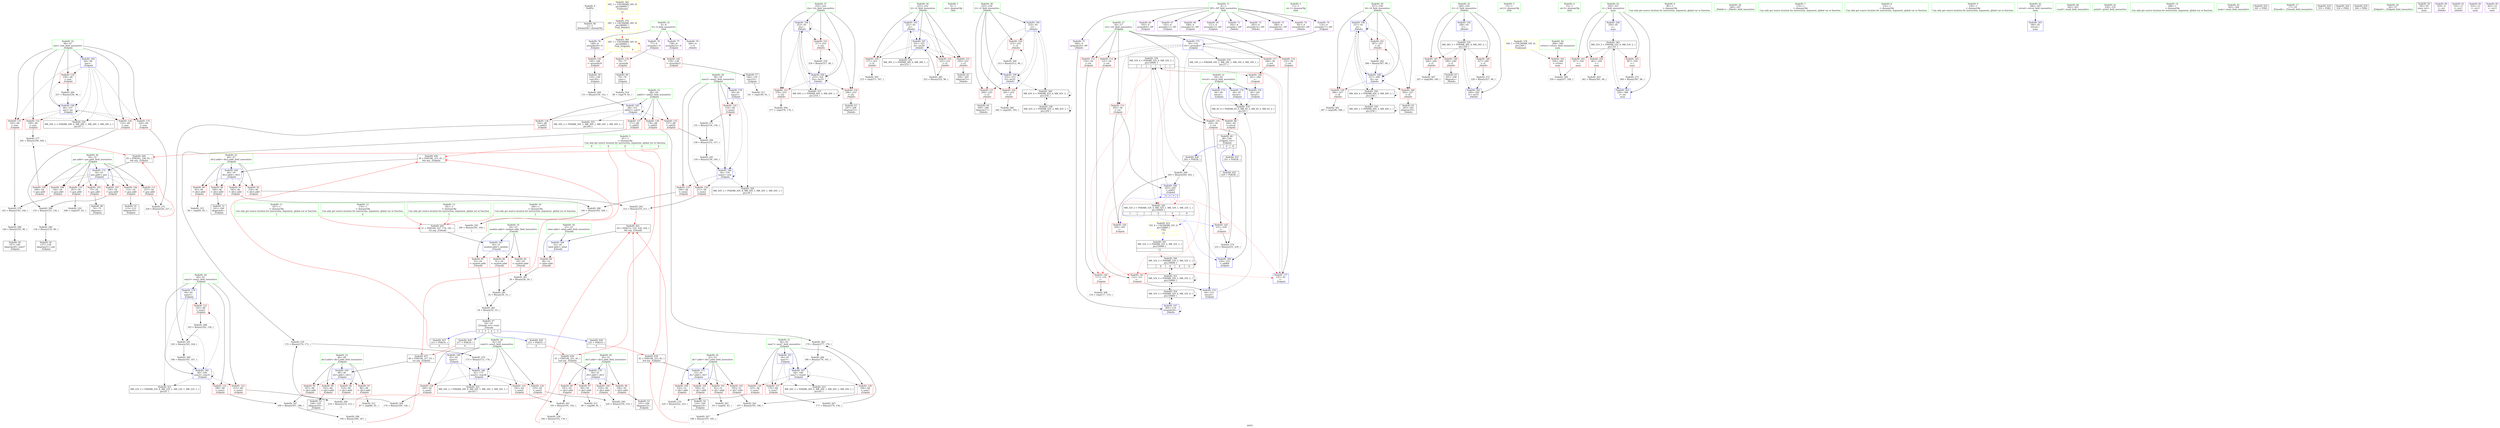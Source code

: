 digraph "SVFG" {
	label="SVFG";

	Node0x564e3e33be60 [shape=record,color=grey,label="{NodeID: 0\nNullPtr}"];
	Node0x564e3e33be60 -> Node0x564e3e3516a0[style=solid];
	Node0x564e3e362600 [shape=record,color=grey,label="{NodeID: 277\n201 = Binary(199, 200, )\n|{<s0>1}}"];
	Node0x564e3e362600:s0 -> Node0x564e3e399b90[style=solid,color=red];
	Node0x564e3e355130 [shape=record,color=blue,label="{NodeID: 194\n253\<--81\ni2a\<--\n_Z4doItv\n}"];
	Node0x564e3e355130 -> Node0x564e3e358e00[style=dashed];
	Node0x564e3e355130 -> Node0x564e3e358ed0[style=dashed];
	Node0x564e3e355130 -> Node0x564e3e358fa0[style=dashed];
	Node0x564e3e355130 -> Node0x564e3e355130[style=dashed];
	Node0x564e3e355130 -> Node0x564e3e355610[style=dashed];
	Node0x564e3e355130 -> Node0x564e3e378460[style=dashed];
	Node0x564e3e3524a0 [shape=record,color=red,label="{NodeID: 111\n227\<--54\n\<--pos.addr\n_Z2dpiiiii\n}"];
	Node0x564e3e3524a0 -> Node0x564e3e3568e0[style=solid];
	Node0x564e3e350740 [shape=record,color=green,label="{NodeID: 28\n58\<--59\nnum2\<--num2_field_insensitive\n_Z2dpiiiii\n}"];
	Node0x564e3e350740 -> Node0x564e3e357190[style=solid];
	Node0x564e3e350740 -> Node0x564e3e357260[style=solid];
	Node0x564e3e350740 -> Node0x564e3e357330[style=solid];
	Node0x564e3e350740 -> Node0x564e3e35a250[style=solid];
	Node0x564e3e350740 -> Node0x564e3e35a730[style=solid];
	Node0x564e3e365000 [shape=record,color=grey,label="{NodeID: 305\n272 = cmp(271, 167, )\n}"];
	Node0x564e3e3582a0 [shape=record,color=red,label="{NodeID: 139\n78\<--77\n\<--arrayidx\n_Z2dpiiiii\n}"];
	Node0x564e3e3582a0 -> Node0x564e3e352960[style=solid];
	Node0x564e3e352f10 [shape=record,color=black,label="{NodeID: 56\n137\<--136\nidxprom21\<--sub\n_Z2dpiiiii\n}"];
	Node0x564e3e359960 [shape=record,color=blue,label="{NodeID: 167\n24\<--21\nmodulo.addr\<--modulo\n_Z3modii\n}"];
	Node0x564e3e359960 -> Node0x564e3e3546a0[style=dashed];
	Node0x564e3e359960 -> Node0x564e3e354770[style=dashed];
	Node0x564e3e359960 -> Node0x564e3e354840[style=dashed];
	Node0x564e3e3545d0 [shape=record,color=red,label="{NodeID: 84\n28\<--22\n\<--what.addr\n_Z3modii\n}"];
	Node0x564e3e3545d0 -> Node0x564e3e364a00[style=solid];
	Node0x564e3e33a860 [shape=record,color=green,label="{NodeID: 1\n9\<--1\n.str\<--dummyObj\nGlob }"];
	Node0x564e3e362780 [shape=record,color=grey,label="{NodeID: 278\n145 = Binary(143, 144, )\n}"];
	Node0x564e3e362780 -> Node0x564e3e362a80[style=solid];
	Node0x564e3e355200 [shape=record,color=blue,label="{NodeID: 195\n255\<--81\ni3\<--\n_Z4doItv\n}"];
	Node0x564e3e355200 -> Node0x564e3e359070[style=dashed];
	Node0x564e3e355200 -> Node0x564e3e359140[style=dashed];
	Node0x564e3e355200 -> Node0x564e3e359210[style=dashed];
	Node0x564e3e355200 -> Node0x564e3e355540[style=dashed];
	Node0x564e3e355200 -> Node0x564e3e37c060[style=dashed];
	Node0x564e3e352570 [shape=record,color=red,label="{NodeID: 112\n116\<--56\n\<--ret\n_Z2dpiiiii\n}"];
	Node0x564e3e352570 -> Node0x564e3e358370[style=solid];
	Node0x564e3e350810 [shape=record,color=green,label="{NodeID: 29\n60\<--61\nnum3\<--num3_field_insensitive\n_Z2dpiiiii\n}"];
	Node0x564e3e350810 -> Node0x564e3e357400[style=solid];
	Node0x564e3e350810 -> Node0x564e3e3574d0[style=solid];
	Node0x564e3e350810 -> Node0x564e3e3575a0[style=solid];
	Node0x564e3e350810 -> Node0x564e3e35a320[style=solid];
	Node0x564e3e350810 -> Node0x564e3e35a800[style=solid];
	Node0x564e3e365180 [shape=record,color=grey,label="{NodeID: 306\n282 = cmp(281, 181, )\n}"];
	Node0x564e3e358370 [shape=record,color=red,label="{NodeID: 140\n117\<--116\n\<--\n_Z2dpiiiii\n}"];
	Node0x564e3e358370 -> Node0x564e3e365480[style=solid];
	Node0x564e3e352fe0 [shape=record,color=black,label="{NodeID: 57\n140\<--139\nconv23\<--\n_Z2dpiiiii\n}"];
	Node0x564e3e352fe0 -> Node0x564e3e365900[style=solid];
	Node0x564e3e377560 [shape=record,color=black,label="{NodeID: 334\nMR_32V_4 = PHI(MR_32V_9, MR_32V_3, )\npts\{50000 \}\n|{|<s2>1|<s3>1|<s4>1|<s5>1}}"];
	Node0x564e3e377560 -> Node0x564e3e358850[style=dashed];
	Node0x564e3e377560 -> Node0x564e3e374d60[style=dashed];
	Node0x564e3e377560:s2 -> Node0x564e3e358370[style=dashed,color=red];
	Node0x564e3e377560:s3 -> Node0x564e3e358440[style=dashed,color=red];
	Node0x564e3e377560:s4 -> Node0x564e3e35a180[style=dashed,color=red];
	Node0x564e3e377560:s5 -> Node0x564e3e374d60[style=dashed,color=red];
	Node0x564e3e359a30 [shape=record,color=blue,label="{NodeID: 168\n46\<--39\ndiv2.addr\<--div2\n_Z2dpiiiii\n}"];
	Node0x564e3e359a30 -> Node0x564e3e3549e0[style=dashed];
	Node0x564e3e359a30 -> Node0x564e3e354ab0[style=dashed];
	Node0x564e3e359a30 -> Node0x564e3e354b80[style=dashed];
	Node0x564e3e359a30 -> Node0x564e3e354c50[style=dashed];
	Node0x564e3e3546a0 [shape=record,color=red,label="{NodeID: 85\n29\<--24\n\<--modulo.addr\n_Z3modii\n}"];
	Node0x564e3e3546a0 -> Node0x564e3e364a00[style=solid];
	Node0x564e3e34ed20 [shape=record,color=green,label="{NodeID: 2\n11\<--1\n.str.1\<--dummyObj\nGlob }"];
	Node0x564e3e362900 [shape=record,color=grey,label="{NodeID: 279\n173 = Binary(172, 174, )\n}"];
	Node0x564e3e362900 -> Node0x564e3e35a8d0[style=solid];
	Node0x564e3e3552d0 [shape=record,color=blue,label="{NodeID: 196\n257\<--81\ni4\<--\n_Z4doItv\n}"];
	Node0x564e3e3552d0 -> Node0x564e3e3592e0[style=dashed];
	Node0x564e3e3552d0 -> Node0x564e3e3593b0[style=dashed];
	Node0x564e3e3552d0 -> Node0x564e3e359480[style=dashed];
	Node0x564e3e3552d0 -> Node0x564e3e3552d0[style=dashed];
	Node0x564e3e3552d0 -> Node0x564e3e355470[style=dashed];
	Node0x564e3e3552d0 -> Node0x564e3e37c560[style=dashed];
	Node0x564e3e352640 [shape=record,color=red,label="{NodeID: 113\n121\<--56\n\<--ret\n_Z2dpiiiii\n}"];
	Node0x564e3e352640 -> Node0x564e3e358440[style=solid];
	Node0x564e3e3508e0 [shape=record,color=green,label="{NodeID: 30\n62\<--63\nnum5\<--num5_field_insensitive\n_Z2dpiiiii\n}"];
	Node0x564e3e3508e0 -> Node0x564e3e357670[style=solid];
	Node0x564e3e3508e0 -> Node0x564e3e357740[style=solid];
	Node0x564e3e3508e0 -> Node0x564e3e357810[style=solid];
	Node0x564e3e3508e0 -> Node0x564e3e35a3f0[style=solid];
	Node0x564e3e3508e0 -> Node0x564e3e35a8d0[style=solid];
	Node0x564e3e365300 [shape=record,color=grey,label="{NodeID: 307\n267 = cmp(266, 160, )\n}"];
	Node0x564e3e358440 [shape=record,color=red,label="{NodeID: 141\n122\<--121\n\<--\n_Z2dpiiiii\n}"];
	Node0x564e3e358440 -> Node0x564e3e35a0b0[style=solid];
	Node0x564e3e3530b0 [shape=record,color=black,label="{NodeID: 58\n147\<--146\nidxprom28\<--sub27\n_Z2dpiiiii\n}"];
	Node0x564e3e377a60 [shape=record,color=black,label="{NodeID: 335\nMR_36V_3 = PHI(MR_36V_4, MR_36V_2, )\npts\{250 \}\n}"];
	Node0x564e3e377a60 -> Node0x564e3e358920[style=dashed];
	Node0x564e3e377a60 -> Node0x564e3e3589f0[style=dashed];
	Node0x564e3e377a60 -> Node0x564e3e358ac0[style=dashed];
	Node0x564e3e377a60 -> Node0x564e3e3557b0[style=dashed];
	Node0x564e3e359b00 [shape=record,color=blue,label="{NodeID: 169\n48\<--40\ndiv3.addr\<--div3\n_Z2dpiiiii\n}"];
	Node0x564e3e359b00 -> Node0x564e3e354d20[style=dashed];
	Node0x564e3e359b00 -> Node0x564e3e354df0[style=dashed];
	Node0x564e3e359b00 -> Node0x564e3e354ec0[style=dashed];
	Node0x564e3e359b00 -> Node0x564e3e351870[style=dashed];
	Node0x564e3e354770 [shape=record,color=red,label="{NodeID: 86\n31\<--24\n\<--modulo.addr\n_Z3modii\n}"];
	Node0x564e3e354770 -> Node0x564e3e362c00[style=solid];
	Node0x564e3e34edb0 [shape=record,color=green,label="{NodeID: 3\n13\<--1\n.str.2\<--dummyObj\nGlob }"];
	Node0x564e3e362a80 [shape=record,color=grey,label="{NodeID: 280\n146 = Binary(145, 96, )\n}"];
	Node0x564e3e362a80 -> Node0x564e3e3530b0[style=solid];
	Node0x564e3e3553a0 [shape=record,color=blue,label="{NodeID: 197\n304\<--119\narrayidx20\<--\n_Z4doItv\n}"];
	Node0x564e3e3553a0 -> Node0x564e3e3553a0[style=dashed];
	Node0x564e3e3553a0 -> Node0x564e3e37d960[style=dashed];
	Node0x564e3e352710 [shape=record,color=red,label="{NodeID: 114\n125\<--56\n\<--ret\n_Z2dpiiiii\n}"];
	Node0x564e3e352710 -> Node0x564e3e35a180[style=solid];
	Node0x564e3e3509b0 [shape=record,color=green,label="{NodeID: 31\n64\<--65\nnum7\<--num7_field_insensitive\n_Z2dpiiiii\n}"];
	Node0x564e3e3509b0 -> Node0x564e3e3578e0[style=solid];
	Node0x564e3e3509b0 -> Node0x564e3e3579b0[style=solid];
	Node0x564e3e3509b0 -> Node0x564e3e357a80[style=solid];
	Node0x564e3e3509b0 -> Node0x564e3e35a4c0[style=solid];
	Node0x564e3e3509b0 -> Node0x564e3e35a9a0[style=solid];
	Node0x564e3e365480 [shape=record,color=grey,label="{NodeID: 308\n118 = cmp(117, 119, )\n}"];
	Node0x564e3e358510 [shape=record,color=red,label="{NodeID: 142\n139\<--138\n\<--arrayidx22\n_Z2dpiiiii\n}"];
	Node0x564e3e358510 -> Node0x564e3e352fe0[style=solid];
	Node0x564e3e353180 [shape=record,color=black,label="{NodeID: 59\n150\<--149\nconv30\<--\n_Z2dpiiiii\n}"];
	Node0x564e3e353180 -> Node0x564e3e356460[style=solid];
	Node0x564e3e377f60 [shape=record,color=black,label="{NodeID: 336\nMR_38V_2 = PHI(MR_38V_4, MR_38V_1, )\npts\{252 \}\n}"];
	Node0x564e3e377f60 -> Node0x564e3e355060[style=dashed];
	Node0x564e3e359bd0 [shape=record,color=blue,label="{NodeID: 170\n50\<--41\ndiv5.addr\<--div5\n_Z2dpiiiii\n}"];
	Node0x564e3e359bd0 -> Node0x564e3e351940[style=dashed];
	Node0x564e3e359bd0 -> Node0x564e3e351a10[style=dashed];
	Node0x564e3e359bd0 -> Node0x564e3e351ae0[style=dashed];
	Node0x564e3e359bd0 -> Node0x564e3e351bb0[style=dashed];
	Node0x564e3e354840 [shape=record,color=red,label="{NodeID: 87\n33\<--24\n\<--modulo.addr\n_Z3modii\n}"];
	Node0x564e3e354840 -> Node0x564e3e362d80[style=solid];
	Node0x564e3e34ee40 [shape=record,color=green,label="{NodeID: 4\n15\<--1\n.str.3\<--dummyObj\nGlob }"];
	Node0x564e3e362c00 [shape=record,color=grey,label="{NodeID: 281\n32 = Binary(30, 31, )\n}"];
	Node0x564e3e362c00 -> Node0x564e3e362d80[style=solid];
	Node0x564e3e355470 [shape=record,color=blue,label="{NodeID: 198\n257\<--308\ni4\<--inc\n_Z4doItv\n}"];
	Node0x564e3e355470 -> Node0x564e3e3592e0[style=dashed];
	Node0x564e3e355470 -> Node0x564e3e3593b0[style=dashed];
	Node0x564e3e355470 -> Node0x564e3e359480[style=dashed];
	Node0x564e3e355470 -> Node0x564e3e3552d0[style=dashed];
	Node0x564e3e355470 -> Node0x564e3e355470[style=dashed];
	Node0x564e3e355470 -> Node0x564e3e37c560[style=dashed];
	Node0x564e3e3527e0 [shape=record,color=red,label="{NodeID: 115\n203\<--56\n\<--ret\n_Z2dpiiiii\n}"];
	Node0x564e3e3527e0 -> Node0x564e3e3586b0[style=solid];
	Node0x564e3e3527e0 -> Node0x564e3e35aa70[style=solid];
	Node0x564e3e350a80 [shape=record,color=green,label="{NodeID: 32\n66\<--67\nsize\<--size_field_insensitive\n_Z2dpiiiii\n}"];
	Node0x564e3e350a80 -> Node0x564e3e357b50[style=solid];
	Node0x564e3e350a80 -> Node0x564e3e357c20[style=solid];
	Node0x564e3e350a80 -> Node0x564e3e357cf0[style=solid];
	Node0x564e3e350a80 -> Node0x564e3e357dc0[style=solid];
	Node0x564e3e350a80 -> Node0x564e3e357e90[style=solid];
	Node0x564e3e350a80 -> Node0x564e3e35a590[style=solid];
	Node0x564e3e350a80 -> Node0x564e3e35ac10[style=solid];
	Node0x564e3e365600 [shape=record,color=grey,label="{NodeID: 309\n359 = cmp(357, 358, )\n}"];
	Node0x564e3e3585e0 [shape=record,color=red,label="{NodeID: 143\n149\<--148\n\<--arrayidx29\n_Z2dpiiiii\n}"];
	Node0x564e3e3585e0 -> Node0x564e3e353180[style=solid];
	Node0x564e3e353250 [shape=record,color=black,label="{NodeID: 60\n38\<--244\n_Z2dpiiiii_ret\<--\n_Z2dpiiiii\n|{<s0>1|<s1>6|<s2>8}}"];
	Node0x564e3e353250:s0 -> Node0x564e3e398730[style=solid,color=blue];
	Node0x564e3e353250:s1 -> Node0x564e3e398540[style=solid,color=blue];
	Node0x564e3e353250:s2 -> Node0x564e3e398d30[style=solid,color=blue];
	Node0x564e3e378460 [shape=record,color=black,label="{NodeID: 337\nMR_40V_2 = PHI(MR_40V_3, MR_40V_1, )\npts\{254 \}\n}"];
	Node0x564e3e378460 -> Node0x564e3e355130[style=dashed];
	Node0x564e3e378460 -> Node0x564e3e378460[style=dashed];
	Node0x564e3e359ca0 [shape=record,color=blue,label="{NodeID: 171\n52\<--42\ndiv7.addr\<--div7\n_Z2dpiiiii\n}"];
	Node0x564e3e359ca0 -> Node0x564e3e351c80[style=dashed];
	Node0x564e3e359ca0 -> Node0x564e3e351d50[style=dashed];
	Node0x564e3e359ca0 -> Node0x564e3e351e20[style=dashed];
	Node0x564e3e359ca0 -> Node0x564e3e351ef0[style=dashed];
	Node0x564e3e354910 [shape=record,color=red,label="{NodeID: 88\n244\<--44\n\<--retval\n_Z2dpiiiii\n}"];
	Node0x564e3e354910 -> Node0x564e3e353250[style=solid];
	Node0x564e3e34f690 [shape=record,color=green,label="{NodeID: 5\n81\<--1\n\<--dummyObj\nCan only get source location for instruction, argument, global var or function.|{<s0>8|<s1>8|<s2>8|<s3>8|<s4>8}}"];
	Node0x564e3e34f690:s0 -> Node0x564e3e3991b0[style=solid,color=red];
	Node0x564e3e34f690:s1 -> Node0x564e3e399550[style=solid,color=red];
	Node0x564e3e34f690:s2 -> Node0x564e3e399710[style=solid,color=red];
	Node0x564e3e34f690:s3 -> Node0x564e3e3999d0[style=solid,color=red];
	Node0x564e3e34f690:s4 -> Node0x564e3e399b90[style=solid,color=red];
	Node0x564e3e362d80 [shape=record,color=grey,label="{NodeID: 282\n34 = Binary(32, 33, )\n}"];
	Node0x564e3e362d80 -> Node0x564e3e3517a0[style=solid];
	Node0x564e3e355540 [shape=record,color=blue,label="{NodeID: 199\n255\<--313\ni3\<--inc22\n_Z4doItv\n}"];
	Node0x564e3e355540 -> Node0x564e3e359070[style=dashed];
	Node0x564e3e355540 -> Node0x564e3e359140[style=dashed];
	Node0x564e3e355540 -> Node0x564e3e359210[style=dashed];
	Node0x564e3e355540 -> Node0x564e3e355540[style=dashed];
	Node0x564e3e355540 -> Node0x564e3e37c060[style=dashed];
	Node0x564e3e356ff0 [shape=record,color=red,label="{NodeID: 116\n230\<--56\n\<--ret\n_Z2dpiiiii\n}"];
	Node0x564e3e356ff0 -> Node0x564e3e358780[style=solid];
	Node0x564e3e356ff0 -> Node0x564e3e35ab40[style=solid];
	Node0x564e3e350b50 [shape=record,color=green,label="{NodeID: 33\n68\<--69\nadd25\<--add25_field_insensitive\n_Z2dpiiiii\n}"];
	Node0x564e3e350b50 -> Node0x564e3e357f60[style=solid];
	Node0x564e3e350b50 -> Node0x564e3e358030[style=solid];
	Node0x564e3e350b50 -> Node0x564e3e358100[style=solid];
	Node0x564e3e350b50 -> Node0x564e3e3581d0[style=solid];
	Node0x564e3e350b50 -> Node0x564e3e35a660[style=solid];
	Node0x564e3e365780 [shape=record,color=grey,label="{NodeID: 310\n208 = cmp(207, 81, )\n}"];
	Node0x564e3e3586b0 [shape=record,color=red,label="{NodeID: 144\n204\<--203\n\<--\n_Z2dpiiiii\n}"];
	Node0x564e3e3586b0 -> Node0x564e3e3562e0[style=solid];
	Node0x564e3e353320 [shape=record,color=black,label="{NodeID: 61\n291\<--290\nidxprom\<--\n_Z4doItv\n}"];
	Node0x564e3e378960 [shape=record,color=black,label="{NodeID: 338\nMR_42V_2 = PHI(MR_42V_3, MR_42V_1, )\npts\{256 \}\n}"];
	Node0x564e3e378960 -> Node0x564e3e378960[style=dashed];
	Node0x564e3e378960 -> Node0x564e3e37c060[style=dashed];
	Node0x564e3e359d70 [shape=record,color=blue,label="{NodeID: 172\n54\<--43\npos.addr\<--pos\n_Z2dpiiiii\n}"];
	Node0x564e3e359d70 -> Node0x564e3e351fc0[style=dashed];
	Node0x564e3e359d70 -> Node0x564e3e352090[style=dashed];
	Node0x564e3e359d70 -> Node0x564e3e352160[style=dashed];
	Node0x564e3e359d70 -> Node0x564e3e352230[style=dashed];
	Node0x564e3e359d70 -> Node0x564e3e352300[style=dashed];
	Node0x564e3e359d70 -> Node0x564e3e3523d0[style=dashed];
	Node0x564e3e359d70 -> Node0x564e3e3524a0[style=dashed];
	Node0x564e3e3549e0 [shape=record,color=red,label="{NodeID: 89\n83\<--46\n\<--div2.addr\n_Z2dpiiiii\n}"];
	Node0x564e3e3549e0 -> Node0x564e3e365f00[style=solid];
	Node0x564e3e34f720 [shape=record,color=green,label="{NodeID: 6\n96\<--1\n\<--dummyObj\nCan only get source location for instruction, argument, global var or function.}"];
	Node0x564e3e362f00 [shape=record,color=grey,label="{NodeID: 283\n179 = Binary(177, 178, )\n}"];
	Node0x564e3e362f00 -> Node0x564e3e363080[style=solid];
	Node0x564e3e355610 [shape=record,color=blue,label="{NodeID: 200\n253\<--318\ni2a\<--inc25\n_Z4doItv\n}"];
	Node0x564e3e355610 -> Node0x564e3e358e00[style=dashed];
	Node0x564e3e355610 -> Node0x564e3e358ed0[style=dashed];
	Node0x564e3e355610 -> Node0x564e3e358fa0[style=dashed];
	Node0x564e3e355610 -> Node0x564e3e355130[style=dashed];
	Node0x564e3e355610 -> Node0x564e3e355610[style=dashed];
	Node0x564e3e355610 -> Node0x564e3e378460[style=dashed];
	Node0x564e3e3570c0 [shape=record,color=red,label="{NodeID: 117\n240\<--56\n\<--ret\n_Z2dpiiiii\n}"];
	Node0x564e3e3570c0 -> Node0x564e3e358850[style=solid];
	Node0x564e3e350c20 [shape=record,color=green,label="{NodeID: 34\n246\<--247\n_Z4doItv\<--_Z4doItv_field_insensitive\n}"];
	Node0x564e3e365900 [shape=record,color=grey,label="{NodeID: 311\n141 = cmp(140, 81, )\n}"];
	Node0x564e3e358780 [shape=record,color=red,label="{NodeID: 145\n231\<--230\n\<--\n_Z2dpiiiii\n}"];
	Node0x564e3e358780 -> Node0x564e3e356be0[style=solid];
	Node0x564e3e3533f0 [shape=record,color=black,label="{NodeID: 62\n294\<--293\nidxprom13\<--\n_Z4doItv\n}"];
	Node0x564e3e378e60 [shape=record,color=black,label="{NodeID: 339\nMR_44V_2 = PHI(MR_44V_3, MR_44V_1, )\npts\{258 \}\n}"];
	Node0x564e3e378e60 -> Node0x564e3e378e60[style=dashed];
	Node0x564e3e378e60 -> Node0x564e3e37c560[style=dashed];
	Node0x564e3e359e40 [shape=record,color=blue,label="{NodeID: 173\n44\<--96\nretval\<--\n_Z2dpiiiii\n}"];
	Node0x564e3e359e40 -> Node0x564e3e372160[style=dashed];
	Node0x564e3e354ab0 [shape=record,color=red,label="{NodeID: 90\n100\<--46\n\<--div2.addr\n_Z2dpiiiii\n}"];
	Node0x564e3e354ab0 -> Node0x564e3e352b00[style=solid];
	Node0x564e3e34f7b0 [shape=record,color=green,label="{NodeID: 7\n119\<--1\n\<--dummyObj\nCan only get source location for instruction, argument, global var or function.}"];
	Node0x564e3e363080 [shape=record,color=grey,label="{NodeID: 284\n180 = Binary(179, 181, )\n}"];
	Node0x564e3e363080 -> Node0x564e3e35a9a0[style=solid];
	Node0x564e3e3556e0 [shape=record,color=blue,label="{NodeID: 201\n251\<--323\ni2\<--inc28\n_Z4doItv\n}"];
	Node0x564e3e3556e0 -> Node0x564e3e358b90[style=dashed];
	Node0x564e3e3556e0 -> Node0x564e3e358c60[style=dashed];
	Node0x564e3e3556e0 -> Node0x564e3e358d30[style=dashed];
	Node0x564e3e3556e0 -> Node0x564e3e3556e0[style=dashed];
	Node0x564e3e3556e0 -> Node0x564e3e377f60[style=dashed];
	Node0x564e3e357190 [shape=record,color=red,label="{NodeID: 118\n154\<--58\n\<--num2\n_Z2dpiiiii\n}"];
	Node0x564e3e357190 -> Node0x564e3e356760[style=solid];
	Node0x564e3e350d20 [shape=record,color=green,label="{NodeID: 35\n249\<--250\ni1\<--i1_field_insensitive\n_Z4doItv\n}"];
	Node0x564e3e350d20 -> Node0x564e3e358920[style=solid];
	Node0x564e3e350d20 -> Node0x564e3e3589f0[style=solid];
	Node0x564e3e350d20 -> Node0x564e3e358ac0[style=solid];
	Node0x564e3e350d20 -> Node0x564e3e354f90[style=solid];
	Node0x564e3e350d20 -> Node0x564e3e3557b0[style=solid];
	Node0x564e3e365a80 [shape=record,color=grey,label="{NodeID: 312\n87 = cmp(86, 81, )\n}"];
	Node0x564e3e358850 [shape=record,color=red,label="{NodeID: 146\n241\<--240\n\<--\n_Z2dpiiiii\n}"];
	Node0x564e3e358850 -> Node0x564e3e35ace0[style=solid];
	Node0x564e3e3534c0 [shape=record,color=black,label="{NodeID: 63\n297\<--296\nidxprom15\<--\n_Z4doItv\n}"];
	Node0x564e3e385a90 [shape=record,color=yellow,style=double,label="{NodeID: 423\n32V_8 = CSCHI(MR_32V_2)\npts\{50000 \}\nCS[]|{<s0>12}}"];
	Node0x564e3e385a90:s0 -> Node0x564e3e379860[style=dashed,color=blue];
	Node0x564e3e379360 [shape=record,color=black,label="{NodeID: 340\nMR_32V_2 = PHI(MR_32V_3, MR_32V_1, )\npts\{50000 \}\n|{|<s2>8|<s3>8|<s4>8|<s5>8}}"];
	Node0x564e3e379360 -> Node0x564e3e379360[style=dashed];
	Node0x564e3e379360 -> Node0x564e3e37ca60[style=dashed];
	Node0x564e3e379360:s2 -> Node0x564e3e358370[style=dashed,color=red];
	Node0x564e3e379360:s3 -> Node0x564e3e358440[style=dashed,color=red];
	Node0x564e3e379360:s4 -> Node0x564e3e35a180[style=dashed,color=red];
	Node0x564e3e379360:s5 -> Node0x564e3e374d60[style=dashed,color=red];
	Node0x564e3e359f10 [shape=record,color=blue,label="{NodeID: 174\n44\<--81\nretval\<--\n_Z2dpiiiii\n}"];
	Node0x564e3e359f10 -> Node0x564e3e372160[style=dashed];
	Node0x564e3e354b80 [shape=record,color=red,label="{NodeID: 91\n183\<--46\n\<--div2.addr\n_Z2dpiiiii\n}"];
	Node0x564e3e354b80 -> Node0x564e3e363680[style=solid];
	Node0x564e3e34f840 [shape=record,color=green,label="{NodeID: 8\n152\<--1\n\<--dummyObj\nCan only get source location for instruction, argument, global var or function.}"];
	Node0x564e3e363200 [shape=record,color=grey,label="{NodeID: 285\n323 = Binary(322, 96, )\n}"];
	Node0x564e3e363200 -> Node0x564e3e3556e0[style=solid];
	Node0x564e3e3557b0 [shape=record,color=blue,label="{NodeID: 202\n249\<--328\ni1\<--inc31\n_Z4doItv\n}"];
	Node0x564e3e3557b0 -> Node0x564e3e377a60[style=dashed];
	Node0x564e3e357260 [shape=record,color=red,label="{NodeID: 119\n184\<--58\n\<--num2\n_Z2dpiiiii\n}"];
	Node0x564e3e357260 -> Node0x564e3e363680[style=solid];
	Node0x564e3e350df0 [shape=record,color=green,label="{NodeID: 36\n251\<--252\ni2\<--i2_field_insensitive\n_Z4doItv\n}"];
	Node0x564e3e350df0 -> Node0x564e3e358b90[style=solid];
	Node0x564e3e350df0 -> Node0x564e3e358c60[style=solid];
	Node0x564e3e350df0 -> Node0x564e3e358d30[style=solid];
	Node0x564e3e350df0 -> Node0x564e3e355060[style=solid];
	Node0x564e3e350df0 -> Node0x564e3e3556e0[style=solid];
	Node0x564e3e365c00 [shape=record,color=grey,label="{NodeID: 313\n90 = cmp(89, 81, )\n}"];
	Node0x564e3e358920 [shape=record,color=red,label="{NodeID: 147\n266\<--249\n\<--i1\n_Z4doItv\n}"];
	Node0x564e3e358920 -> Node0x564e3e365300[style=solid];
	Node0x564e3e353590 [shape=record,color=black,label="{NodeID: 64\n300\<--299\nidxprom17\<--\n_Z4doItv\n}"];
	Node0x564e3e379860 [shape=record,color=black,label="{NodeID: 341\nMR_32V_2 = PHI(MR_32V_3, MR_32V_1, )\npts\{50000 \}\n|{<s0>12}}"];
	Node0x564e3e379860:s0 -> Node0x564e3e379360[style=dashed,color=red];
	Node0x564e3e35f970 [shape=record,color=grey,label="{NodeID: 258\n194 = Binary(193, 174, )\n|{<s0>1}}"];
	Node0x564e3e35f970:s0 -> Node0x564e3e399710[style=solid,color=red];
	Node0x564e3e359fe0 [shape=record,color=blue,label="{NodeID: 175\n56\<--114\nret\<--arrayidx17\n_Z2dpiiiii\n}"];
	Node0x564e3e359fe0 -> Node0x564e3e352570[style=dashed];
	Node0x564e3e359fe0 -> Node0x564e3e352640[style=dashed];
	Node0x564e3e359fe0 -> Node0x564e3e352710[style=dashed];
	Node0x564e3e359fe0 -> Node0x564e3e3527e0[style=dashed];
	Node0x564e3e359fe0 -> Node0x564e3e356ff0[style=dashed];
	Node0x564e3e359fe0 -> Node0x564e3e3570c0[style=dashed];
	Node0x564e3e359fe0 -> Node0x564e3e372660[style=dashed];
	Node0x564e3e354c50 [shape=record,color=red,label="{NodeID: 92\n210\<--46\n\<--div2.addr\n_Z2dpiiiii\n}"];
	Node0x564e3e354c50 -> Node0x564e3e363c80[style=solid];
	Node0x564e3e34f8d0 [shape=record,color=green,label="{NodeID: 9\n156\<--1\n\<--dummyObj\nCan only get source location for instruction, argument, global var or function.}"];
	Node0x564e3e37f4e0 [shape=record,color=yellow,style=double,label="{NodeID: 369\n34V_1 = ENCHI(MR_34V_0)\npts\{80000 \}\nFun[_Z2dpiiiii]|{|<s3>1|<s4>6}}"];
	Node0x564e3e37f4e0 -> Node0x564e3e3582a0[style=dashed];
	Node0x564e3e37f4e0 -> Node0x564e3e358510[style=dashed];
	Node0x564e3e37f4e0 -> Node0x564e3e3585e0[style=dashed];
	Node0x564e3e37f4e0:s3 -> Node0x564e3e37f4e0[style=dashed,color=red];
	Node0x564e3e37f4e0:s4 -> Node0x564e3e37f4e0[style=dashed,color=red];
	Node0x564e3e363380 [shape=record,color=grey,label="{NodeID: 286\n163 = Binary(162, 156, )\n}"];
	Node0x564e3e363380 -> Node0x564e3e363b00[style=solid];
	Node0x564e3e355880 [shape=record,color=blue,label="{NodeID: 203\n346\<--81\nretval\<--\nmain\n}"];
	Node0x564e3e357330 [shape=record,color=red,label="{NodeID: 120\n211\<--58\n\<--num2\n_Z2dpiiiii\n}"];
	Node0x564e3e357330 -> Node0x564e3e363c80[style=solid];
	Node0x564e3e350ec0 [shape=record,color=green,label="{NodeID: 37\n253\<--254\ni2a\<--i2a_field_insensitive\n_Z4doItv\n}"];
	Node0x564e3e350ec0 -> Node0x564e3e358e00[style=solid];
	Node0x564e3e350ec0 -> Node0x564e3e358ed0[style=solid];
	Node0x564e3e350ec0 -> Node0x564e3e358fa0[style=solid];
	Node0x564e3e350ec0 -> Node0x564e3e355130[style=solid];
	Node0x564e3e350ec0 -> Node0x564e3e355610[style=solid];
	Node0x564e3e365d80 [shape=record,color=grey,label="{NodeID: 314\n80 = cmp(79, 81, )\n}"];
	Node0x564e3e3589f0 [shape=record,color=red,label="{NodeID: 148\n290\<--249\n\<--i1\n_Z4doItv\n}"];
	Node0x564e3e3589f0 -> Node0x564e3e353320[style=solid];
	Node0x564e3e353660 [shape=record,color=black,label="{NodeID: 65\n303\<--302\nidxprom19\<--\n_Z4doItv\n}"];
	Node0x564e3e398540 [shape=record,color=black,label="{NodeID: 425\n229 = PHI(38, )\n}"];
	Node0x564e3e398540 -> Node0x564e3e356be0[style=solid];
	Node0x564e3e379d60 [shape=record,color=black,label="{NodeID: 342\nMR_52V_3 = PHI(MR_52V_4, MR_52V_2, )\npts\{351 \}\n}"];
	Node0x564e3e379d60 -> Node0x564e3e359620[style=dashed];
	Node0x564e3e379d60 -> Node0x564e3e3596f0[style=dashed];
	Node0x564e3e379d60 -> Node0x564e3e3597c0[style=dashed];
	Node0x564e3e379d60 -> Node0x564e3e355a20[style=dashed];
	Node0x564e3e35faf0 [shape=record,color=grey,label="{NodeID: 259\n318 = Binary(317, 96, )\n}"];
	Node0x564e3e35faf0 -> Node0x564e3e355610[style=solid];
	Node0x564e3e35a0b0 [shape=record,color=blue,label="{NodeID: 176\n44\<--122\nretval\<--\n_Z2dpiiiii\n}"];
	Node0x564e3e35a0b0 -> Node0x564e3e372160[style=dashed];
	Node0x564e3e354d20 [shape=record,color=red,label="{NodeID: 93\n86\<--48\n\<--div3.addr\n_Z2dpiiiii\n}"];
	Node0x564e3e354d20 -> Node0x564e3e365a80[style=solid];
	Node0x564e3e34f960 [shape=record,color=green,label="{NodeID: 10\n160\<--1\n\<--dummyObj\nCan only get source location for instruction, argument, global var or function.|{<s0>2}}"];
	Node0x564e3e34f960:s0 -> Node0x564e3e399fe0[style=solid,color=red];
	Node0x564e3e363500 [shape=record,color=grey,label="{NodeID: 287\n177 = Binary(176, 156, )\n}"];
	Node0x564e3e363500 -> Node0x564e3e362f00[style=solid];
	Node0x564e3e355950 [shape=record,color=blue,label="{NodeID: 204\n350\<--81\ni\<--\nmain\n}"];
	Node0x564e3e355950 -> Node0x564e3e379d60[style=dashed];
	Node0x564e3e357400 [shape=record,color=red,label="{NodeID: 121\n162\<--60\n\<--num3\n_Z2dpiiiii\n}"];
	Node0x564e3e357400 -> Node0x564e3e363380[style=solid];
	Node0x564e3e350f90 [shape=record,color=green,label="{NodeID: 38\n255\<--256\ni3\<--i3_field_insensitive\n_Z4doItv\n}"];
	Node0x564e3e350f90 -> Node0x564e3e359070[style=solid];
	Node0x564e3e350f90 -> Node0x564e3e359140[style=solid];
	Node0x564e3e350f90 -> Node0x564e3e359210[style=solid];
	Node0x564e3e350f90 -> Node0x564e3e355200[style=solid];
	Node0x564e3e350f90 -> Node0x564e3e355540[style=solid];
	Node0x564e3e365f00 [shape=record,color=grey,label="{NodeID: 315\n84 = cmp(83, 81, )\n}"];
	Node0x564e3e358ac0 [shape=record,color=red,label="{NodeID: 149\n327\<--249\n\<--i1\n_Z4doItv\n}"];
	Node0x564e3e358ac0 -> Node0x564e3e356a60[style=solid];
	Node0x564e3e353730 [shape=record,color=purple,label="{NodeID: 66\n102\<--4\narrayidx9\<--DP\n_Z2dpiiiii\n}"];
	Node0x564e3e398730 [shape=record,color=black,label="{NodeID: 426\n202 = PHI(38, )\n}"];
	Node0x564e3e398730 -> Node0x564e3e3562e0[style=solid];
	Node0x564e3e35fc70 [shape=record,color=grey,label="{NodeID: 260\n220 = Binary(218, 219, )\n|{<s0>4}}"];
	Node0x564e3e35fc70:s0 -> Node0x564e3e399d50[style=solid,color=red];
	Node0x564e3e35a180 [shape=record,color=blue,label="{NodeID: 177\n125\<--81\n\<--\n_Z2dpiiiii\n}"];
	Node0x564e3e35a180 -> Node0x564e3e377560[style=dashed];
	Node0x564e3e354df0 [shape=record,color=red,label="{NodeID: 94\n103\<--48\n\<--div3.addr\n_Z2dpiiiii\n}"];
	Node0x564e3e354df0 -> Node0x564e3e352bd0[style=solid];
	Node0x564e3e34f9f0 [shape=record,color=green,label="{NodeID: 11\n167\<--1\n\<--dummyObj\nCan only get source location for instruction, argument, global var or function.|{<s0>3}}"];
	Node0x564e3e34f9f0:s0 -> Node0x564e3e399fe0[style=solid,color=red];
	Node0x564e3e363680 [shape=record,color=grey,label="{NodeID: 288\n185 = Binary(183, 184, )\n}"];
	Node0x564e3e363680 -> Node0x564e3e363e00[style=solid];
	Node0x564e3e355a20 [shape=record,color=blue,label="{NodeID: 205\n350\<--368\ni\<--inc\nmain\n}"];
	Node0x564e3e355a20 -> Node0x564e3e379d60[style=dashed];
	Node0x564e3e3574d0 [shape=record,color=red,label="{NodeID: 122\n188\<--60\n\<--num3\n_Z2dpiiiii\n}"];
	Node0x564e3e3574d0 -> Node0x564e3e364400[style=solid];
	Node0x564e3e351060 [shape=record,color=green,label="{NodeID: 39\n257\<--258\ni4\<--i4_field_insensitive\n_Z4doItv\n}"];
	Node0x564e3e351060 -> Node0x564e3e3592e0[style=solid];
	Node0x564e3e351060 -> Node0x564e3e3593b0[style=solid];
	Node0x564e3e351060 -> Node0x564e3e359480[style=solid];
	Node0x564e3e351060 -> Node0x564e3e3552d0[style=solid];
	Node0x564e3e351060 -> Node0x564e3e355470[style=solid];
	Node0x564e3e358b90 [shape=record,color=red,label="{NodeID: 150\n271\<--251\n\<--i2\n_Z4doItv\n}"];
	Node0x564e3e358b90 -> Node0x564e3e365000[style=solid];
	Node0x564e3e353800 [shape=record,color=purple,label="{NodeID: 67\n105\<--4\narrayidx11\<--DP\n_Z2dpiiiii\n}"];
	Node0x564e3e398830 [shape=record,color=black,label="{NodeID: 427\n213 = PHI(19, )\n|{<s0>6}}"];
	Node0x564e3e398830:s0 -> Node0x564e3e3991b0[style=solid,color=red];
	Node0x564e3e35fdf0 [shape=record,color=grey,label="{NodeID: 261\n193 = Binary(191, 192, )\n}"];
	Node0x564e3e35fdf0 -> Node0x564e3e35f970[style=solid];
	Node0x564e3e35a250 [shape=record,color=blue,label="{NodeID: 178\n58\<--81\nnum2\<--\n_Z2dpiiiii\n}"];
	Node0x564e3e35a250 -> Node0x564e3e357190[style=dashed];
	Node0x564e3e35a250 -> Node0x564e3e35a730[style=dashed];
	Node0x564e3e35a250 -> Node0x564e3e372b60[style=dashed];
	Node0x564e3e354ec0 [shape=record,color=red,label="{NodeID: 95\n187\<--48\n\<--div3.addr\n_Z2dpiiiii\n}"];
	Node0x564e3e354ec0 -> Node0x564e3e364400[style=solid];
	Node0x564e3e34fa80 [shape=record,color=green,label="{NodeID: 12\n174\<--1\n\<--dummyObj\nCan only get source location for instruction, argument, global var or function.|{<s0>4}}"];
	Node0x564e3e34fa80:s0 -> Node0x564e3e399fe0[style=solid,color=red];
	Node0x564e3e363800 [shape=record,color=grey,label="{NodeID: 289\n166 = Binary(165, 167, )\n}"];
	Node0x564e3e363800 -> Node0x564e3e35a800[style=solid];
	Node0x564e3e3575a0 [shape=record,color=red,label="{NodeID: 123\n215\<--60\n\<--num3\n_Z2dpiiiii\n}"];
	Node0x564e3e3575a0 -> Node0x564e3e364880[style=solid];
	Node0x564e3e351130 [shape=record,color=green,label="{NodeID: 40\n262\<--263\nscanf\<--scanf_field_insensitive\n}"];
	Node0x564e3e358c60 [shape=record,color=red,label="{NodeID: 151\n293\<--251\n\<--i2\n_Z4doItv\n}"];
	Node0x564e3e358c60 -> Node0x564e3e3533f0[style=solid];
	Node0x564e3e3538d0 [shape=record,color=purple,label="{NodeID: 68\n108\<--4\narrayidx13\<--DP\n_Z2dpiiiii\n}"];
	Node0x564e3e398970 [shape=record,color=black,label="{NodeID: 428\n217 = PHI(19, )\n|{<s0>6}}"];
	Node0x564e3e398970:s0 -> Node0x564e3e399550[style=solid,color=red];
	Node0x564e3e35ff70 [shape=record,color=grey,label="{NodeID: 262\n308 = Binary(307, 96, )\n}"];
	Node0x564e3e35ff70 -> Node0x564e3e355470[style=solid];
	Node0x564e3e35a320 [shape=record,color=blue,label="{NodeID: 179\n60\<--81\nnum3\<--\n_Z2dpiiiii\n}"];
	Node0x564e3e35a320 -> Node0x564e3e357400[style=dashed];
	Node0x564e3e35a320 -> Node0x564e3e35a800[style=dashed];
	Node0x564e3e35a320 -> Node0x564e3e373060[style=dashed];
	Node0x564e3e351870 [shape=record,color=red,label="{NodeID: 96\n214\<--48\n\<--div3.addr\n_Z2dpiiiii\n}"];
	Node0x564e3e351870 -> Node0x564e3e364880[style=solid];
	Node0x564e3e34fb10 [shape=record,color=green,label="{NodeID: 13\n181\<--1\n\<--dummyObj\nCan only get source location for instruction, argument, global var or function.|{<s0>5}}"];
	Node0x564e3e34fb10:s0 -> Node0x564e3e399fe0[style=solid,color=red];
	Node0x564e3e363980 [shape=record,color=grey,label="{NodeID: 290\n136 = Binary(135, 96, )\n}"];
	Node0x564e3e363980 -> Node0x564e3e352f10[style=solid];
	Node0x564e3e357670 [shape=record,color=red,label="{NodeID: 124\n169\<--62\n\<--num5\n_Z2dpiiiii\n}"];
	Node0x564e3e357670 -> Node0x564e3e360270[style=solid];
	Node0x564e3e351230 [shape=record,color=green,label="{NodeID: 41\n334\<--335\nprintf\<--printf_field_insensitive\n}"];
	Node0x564e3e372160 [shape=record,color=black,label="{NodeID: 318\nMR_6V_4 = PHI(MR_6V_6, MR_6V_3, MR_6V_5, MR_6V_2, )\npts\{45 \}\n}"];
	Node0x564e3e372160 -> Node0x564e3e354910[style=dashed];
	Node0x564e3e358d30 [shape=record,color=red,label="{NodeID: 152\n322\<--251\n\<--i2\n_Z4doItv\n}"];
	Node0x564e3e358d30 -> Node0x564e3e363200[style=solid];
	Node0x564e3e3539a0 [shape=record,color=purple,label="{NodeID: 69\n111\<--4\narrayidx15\<--DP\n_Z2dpiiiii\n}"];
	Node0x564e3e398ab0 [shape=record,color=black,label="{NodeID: 429\n221 = PHI(19, )\n|{<s0>6}}"];
	Node0x564e3e398ab0:s0 -> Node0x564e3e399710[style=solid,color=red];
	Node0x564e3e3600f0 [shape=record,color=grey,label="{NodeID: 263\n362 = Binary(361, 96, )\n}"];
	Node0x564e3e35a3f0 [shape=record,color=blue,label="{NodeID: 180\n62\<--81\nnum5\<--\n_Z2dpiiiii\n}"];
	Node0x564e3e35a3f0 -> Node0x564e3e357670[style=dashed];
	Node0x564e3e35a3f0 -> Node0x564e3e35a8d0[style=dashed];
	Node0x564e3e35a3f0 -> Node0x564e3e373560[style=dashed];
	Node0x564e3e351940 [shape=record,color=red,label="{NodeID: 97\n89\<--50\n\<--div5.addr\n_Z2dpiiiii\n}"];
	Node0x564e3e351940 -> Node0x564e3e365c00[style=solid];
	Node0x564e3e34fba0 [shape=record,color=green,label="{NodeID: 14\n288\<--1\n\<--dummyObj\nCan only get source location for instruction, argument, global var or function.}"];
	Node0x564e3e363b00 [shape=record,color=grey,label="{NodeID: 291\n165 = Binary(163, 164, )\n}"];
	Node0x564e3e363b00 -> Node0x564e3e363800[style=solid];
	Node0x564e3e357740 [shape=record,color=red,label="{NodeID: 125\n192\<--62\n\<--num5\n_Z2dpiiiii\n}"];
	Node0x564e3e357740 -> Node0x564e3e35fdf0[style=solid];
	Node0x564e3e351330 [shape=record,color=green,label="{NodeID: 42\n343\<--344\nmain\<--main_field_insensitive\n}"];
	Node0x564e3e372660 [shape=record,color=black,label="{NodeID: 319\nMR_18V_2 = PHI(MR_18V_3, MR_18V_1, MR_18V_3, MR_18V_1, )\npts\{57 \}\n}"];
	Node0x564e3e358e00 [shape=record,color=red,label="{NodeID: 153\n276\<--253\n\<--i2a\n_Z4doItv\n}"];
	Node0x564e3e358e00 -> Node0x564e3e364e80[style=solid];
	Node0x564e3e353a70 [shape=record,color=purple,label="{NodeID: 70\n114\<--4\narrayidx17\<--DP\n_Z2dpiiiii\n}"];
	Node0x564e3e353a70 -> Node0x564e3e359fe0[style=solid];
	Node0x564e3e398bf0 [shape=record,color=black,label="{NodeID: 430\n225 = PHI(19, )\n|{<s0>6}}"];
	Node0x564e3e398bf0:s0 -> Node0x564e3e3999d0[style=solid,color=red];
	Node0x564e3e360270 [shape=record,color=grey,label="{NodeID: 264\n170 = Binary(169, 156, )\n}"];
	Node0x564e3e360270 -> Node0x564e3e356ee0[style=solid];
	Node0x564e3e35a4c0 [shape=record,color=blue,label="{NodeID: 181\n64\<--81\nnum7\<--\n_Z2dpiiiii\n}"];
	Node0x564e3e35a4c0 -> Node0x564e3e3578e0[style=dashed];
	Node0x564e3e35a4c0 -> Node0x564e3e35a9a0[style=dashed];
	Node0x564e3e35a4c0 -> Node0x564e3e373a60[style=dashed];
	Node0x564e3e351a10 [shape=record,color=red,label="{NodeID: 98\n106\<--50\n\<--div5.addr\n_Z2dpiiiii\n}"];
	Node0x564e3e351a10 -> Node0x564e3e352ca0[style=solid];
	Node0x564e3e34fc30 [shape=record,color=green,label="{NodeID: 15\n4\<--5\nDP\<--DP_field_insensitive\nGlob }"];
	Node0x564e3e34fc30 -> Node0x564e3e353730[style=solid];
	Node0x564e3e34fc30 -> Node0x564e3e353800[style=solid];
	Node0x564e3e34fc30 -> Node0x564e3e3538d0[style=solid];
	Node0x564e3e34fc30 -> Node0x564e3e3539a0[style=solid];
	Node0x564e3e34fc30 -> Node0x564e3e353a70[style=solid];
	Node0x564e3e34fc30 -> Node0x564e3e353b40[style=solid];
	Node0x564e3e34fc30 -> Node0x564e3e353c10[style=solid];
	Node0x564e3e34fc30 -> Node0x564e3e353ce0[style=solid];
	Node0x564e3e34fc30 -> Node0x564e3e353db0[style=solid];
	Node0x564e3e34fc30 -> Node0x564e3e353e80[style=solid];
	Node0x564e3e363c80 [shape=record,color=grey,label="{NodeID: 292\n212 = Binary(210, 211, )\n|{<s0>2}}"];
	Node0x564e3e363c80:s0 -> Node0x564e3e399d50[style=solid,color=red];
	Node0x564e3e357810 [shape=record,color=red,label="{NodeID: 126\n219\<--62\n\<--num5\n_Z2dpiiiii\n}"];
	Node0x564e3e357810 -> Node0x564e3e35fc70[style=solid];
	Node0x564e3e351430 [shape=record,color=green,label="{NodeID: 43\n346\<--347\nretval\<--retval_field_insensitive\nmain\n}"];
	Node0x564e3e351430 -> Node0x564e3e355880[style=solid];
	Node0x564e3e372b60 [shape=record,color=black,label="{NodeID: 320\nMR_20V_2 = PHI(MR_20V_4, MR_20V_1, MR_20V_1, MR_20V_1, )\npts\{59 \}\n}"];
	Node0x564e3e358ed0 [shape=record,color=red,label="{NodeID: 154\n296\<--253\n\<--i2a\n_Z4doItv\n}"];
	Node0x564e3e358ed0 -> Node0x564e3e3534c0[style=solid];
	Node0x564e3e353b40 [shape=record,color=purple,label="{NodeID: 71\n292\<--4\narrayidx\<--DP\n_Z4doItv\n}"];
	Node0x564e3e398d30 [shape=record,color=black,label="{NodeID: 431\n331 = PHI(38, )\n}"];
	Node0x564e3e3603f0 [shape=record,color=grey,label="{NodeID: 265\n197 = Binary(195, 196, )\n}"];
	Node0x564e3e3603f0 -> Node0x564e3e356160[style=solid];
	Node0x564e3e35a590 [shape=record,color=blue,label="{NodeID: 182\n66\<--96\nsize\<--\n_Z2dpiiiii\n}"];
	Node0x564e3e35a590 -> Node0x564e3e357b50[style=dashed];
	Node0x564e3e35a590 -> Node0x564e3e357c20[style=dashed];
	Node0x564e3e35a590 -> Node0x564e3e357cf0[style=dashed];
	Node0x564e3e35a590 -> Node0x564e3e357dc0[style=dashed];
	Node0x564e3e35a590 -> Node0x564e3e357e90[style=dashed];
	Node0x564e3e35a590 -> Node0x564e3e35ac10[style=dashed];
	Node0x564e3e35a590 -> Node0x564e3e374770[style=dashed];
	Node0x564e3e351ae0 [shape=record,color=red,label="{NodeID: 99\n191\<--50\n\<--div5.addr\n_Z2dpiiiii\n}"];
	Node0x564e3e351ae0 -> Node0x564e3e35fdf0[style=solid];
	Node0x564e3e34fcf0 [shape=record,color=green,label="{NodeID: 16\n6\<--8\nS\<--S_field_insensitive\nGlob }"];
	Node0x564e3e34fcf0 -> Node0x564e3e353f50[style=solid];
	Node0x564e3e34fcf0 -> Node0x564e3e354020[style=solid];
	Node0x564e3e34fcf0 -> Node0x564e3e3540f0[style=solid];
	Node0x564e3e34fcf0 -> Node0x564e3e3541c0[style=solid];
	Node0x564e3e3742e0 [shape=record,color=yellow,style=double,label="{NodeID: 376\n34V_1 = ENCHI(MR_34V_0)\npts\{80000 \}\nFun[_Z4doItv]|{<s0>8}}"];
	Node0x564e3e3742e0:s0 -> Node0x564e3e37f4e0[style=dashed,color=red];
	Node0x564e3e363e00 [shape=record,color=grey,label="{NodeID: 293\n186 = Binary(185, 160, )\n|{<s0>1}}"];
	Node0x564e3e363e00:s0 -> Node0x564e3e3991b0[style=solid,color=red];
	Node0x564e3e3578e0 [shape=record,color=red,label="{NodeID: 127\n176\<--64\n\<--num7\n_Z2dpiiiii\n}"];
	Node0x564e3e3578e0 -> Node0x564e3e363500[style=solid];
	Node0x564e3e351500 [shape=record,color=green,label="{NodeID: 44\n348\<--349\nnTests\<--nTests_field_insensitive\nmain\n}"];
	Node0x564e3e351500 -> Node0x564e3e359550[style=solid];
	Node0x564e3e373060 [shape=record,color=black,label="{NodeID: 321\nMR_22V_2 = PHI(MR_22V_4, MR_22V_1, MR_22V_1, MR_22V_1, )\npts\{61 \}\n}"];
	Node0x564e3e358fa0 [shape=record,color=red,label="{NodeID: 155\n317\<--253\n\<--i2a\n_Z4doItv\n}"];
	Node0x564e3e358fa0 -> Node0x564e3e35faf0[style=solid];
	Node0x564e3e353c10 [shape=record,color=purple,label="{NodeID: 72\n295\<--4\narrayidx14\<--DP\n_Z4doItv\n}"];
	Node0x564e3e398e70 [shape=record,color=black,label="{NodeID: 432\n261 = PHI()\n}"];
	Node0x564e3e37c060 [shape=record,color=black,label="{NodeID: 349\nMR_42V_4 = PHI(MR_42V_6, MR_42V_3, )\npts\{256 \}\n}"];
	Node0x564e3e37c060 -> Node0x564e3e355200[style=dashed];
	Node0x564e3e37c060 -> Node0x564e3e378960[style=dashed];
	Node0x564e3e37c060 -> Node0x564e3e37c060[style=dashed];
	Node0x564e3e355fe0 [shape=record,color=grey,label="{NodeID: 266\n237 = Binary(236, 96, )\n}"];
	Node0x564e3e355fe0 -> Node0x564e3e35ac10[style=solid];
	Node0x564e3e35a660 [shape=record,color=blue,label="{NodeID: 183\n68\<--151\nadd25\<--sub31\n_Z2dpiiiii\n}"];
	Node0x564e3e35a660 -> Node0x564e3e357f60[style=dashed];
	Node0x564e3e35a660 -> Node0x564e3e358030[style=dashed];
	Node0x564e3e35a660 -> Node0x564e3e358100[style=dashed];
	Node0x564e3e35a660 -> Node0x564e3e3581d0[style=dashed];
	Node0x564e3e35a660 -> Node0x564e3e35a660[style=dashed];
	Node0x564e3e35a660 -> Node0x564e3e374860[style=dashed];
	Node0x564e3e351bb0 [shape=record,color=red,label="{NodeID: 100\n218\<--50\n\<--div5.addr\n_Z2dpiiiii\n}"];
	Node0x564e3e351bb0 -> Node0x564e3e35fc70[style=solid];
	Node0x564e3e34fdf0 [shape=record,color=green,label="{NodeID: 17\n17\<--18\n_Z3modii\<--_Z3modii_field_insensitive\n}"];
	Node0x564e3e363f80 [shape=record,color=grey,label="{NodeID: 294\n158 = Binary(155, 157, )\n}"];
	Node0x564e3e363f80 -> Node0x564e3e364100[style=solid];
	Node0x564e3e3579b0 [shape=record,color=red,label="{NodeID: 128\n196\<--64\n\<--num7\n_Z2dpiiiii\n}"];
	Node0x564e3e3579b0 -> Node0x564e3e3603f0[style=solid];
	Node0x564e3e3515d0 [shape=record,color=green,label="{NodeID: 45\n350\<--351\ni\<--i_field_insensitive\nmain\n}"];
	Node0x564e3e3515d0 -> Node0x564e3e359620[style=solid];
	Node0x564e3e3515d0 -> Node0x564e3e3596f0[style=solid];
	Node0x564e3e3515d0 -> Node0x564e3e3597c0[style=solid];
	Node0x564e3e3515d0 -> Node0x564e3e355950[style=solid];
	Node0x564e3e3515d0 -> Node0x564e3e355a20[style=solid];
	Node0x564e3e373560 [shape=record,color=black,label="{NodeID: 322\nMR_24V_2 = PHI(MR_24V_4, MR_24V_1, MR_24V_1, MR_24V_1, )\npts\{63 \}\n}"];
	Node0x564e3e359070 [shape=record,color=red,label="{NodeID: 156\n281\<--255\n\<--i3\n_Z4doItv\n}"];
	Node0x564e3e359070 -> Node0x564e3e365180[style=solid];
	Node0x564e3e353ce0 [shape=record,color=purple,label="{NodeID: 73\n298\<--4\narrayidx16\<--DP\n_Z4doItv\n}"];
	Node0x564e3e398f40 [shape=record,color=black,label="{NodeID: 433\n333 = PHI()\n}"];
	Node0x564e3e37c560 [shape=record,color=black,label="{NodeID: 350\nMR_44V_4 = PHI(MR_44V_5, MR_44V_3, )\npts\{258 \}\n}"];
	Node0x564e3e37c560 -> Node0x564e3e3552d0[style=dashed];
	Node0x564e3e37c560 -> Node0x564e3e378e60[style=dashed];
	Node0x564e3e37c560 -> Node0x564e3e37c560[style=dashed];
	Node0x564e3e356160 [shape=record,color=grey,label="{NodeID: 267\n198 = Binary(197, 181, )\n|{<s0>1}}"];
	Node0x564e3e356160:s0 -> Node0x564e3e3999d0[style=solid,color=red];
	Node0x564e3e35a730 [shape=record,color=blue,label="{NodeID: 184\n58\<--159\nnum2\<--rem\n_Z2dpiiiii\n}"];
	Node0x564e3e35a730 -> Node0x564e3e357190[style=dashed];
	Node0x564e3e35a730 -> Node0x564e3e357260[style=dashed];
	Node0x564e3e35a730 -> Node0x564e3e357330[style=dashed];
	Node0x564e3e35a730 -> Node0x564e3e35a730[style=dashed];
	Node0x564e3e35a730 -> Node0x564e3e372b60[style=dashed];
	Node0x564e3e351c80 [shape=record,color=red,label="{NodeID: 101\n92\<--52\n\<--div7.addr\n_Z2dpiiiii\n}"];
	Node0x564e3e351c80 -> Node0x564e3e364d00[style=solid];
	Node0x564e3e34fef0 [shape=record,color=green,label="{NodeID: 18\n22\<--23\nwhat.addr\<--what.addr_field_insensitive\n_Z3modii\n}"];
	Node0x564e3e34fef0 -> Node0x564e3e3545d0[style=solid];
	Node0x564e3e34fef0 -> Node0x564e3e359890[style=solid];
	Node0x564e3e3744d0 [shape=record,color=yellow,style=double,label="{NodeID: 378\n50V_1 = ENCHI(MR_50V_0)\npts\{349 \}\nFun[main]}"];
	Node0x564e3e3744d0 -> Node0x564e3e359550[style=dashed];
	Node0x564e3e364100 [shape=record,color=grey,label="{NodeID: 295\n159 = Binary(158, 160, )\n}"];
	Node0x564e3e364100 -> Node0x564e3e35a730[style=solid];
	Node0x564e3e357a80 [shape=record,color=red,label="{NodeID: 129\n223\<--64\n\<--num7\n_Z2dpiiiii\n}"];
	Node0x564e3e357a80 -> Node0x564e3e3565e0[style=solid];
	Node0x564e3e3516a0 [shape=record,color=black,label="{NodeID: 46\n2\<--3\ndummyVal\<--dummyVal\n}"];
	Node0x564e3e373a60 [shape=record,color=black,label="{NodeID: 323\nMR_26V_2 = PHI(MR_26V_4, MR_26V_1, MR_26V_1, MR_26V_1, )\npts\{65 \}\n}"];
	Node0x564e3e359140 [shape=record,color=red,label="{NodeID: 157\n299\<--255\n\<--i3\n_Z4doItv\n}"];
	Node0x564e3e359140 -> Node0x564e3e353590[style=solid];
	Node0x564e3e353db0 [shape=record,color=purple,label="{NodeID: 74\n301\<--4\narrayidx18\<--DP\n_Z4doItv\n}"];
	Node0x564e3e399010 [shape=record,color=black,label="{NodeID: 434\n354 = PHI()\n}"];
	Node0x564e3e37ca60 [shape=record,color=black,label="{NodeID: 351\nMR_32V_4 = PHI(MR_32V_5, MR_32V_3, )\npts\{50000 \}\n}"];
	Node0x564e3e37ca60 -> Node0x564e3e379360[style=dashed];
	Node0x564e3e37ca60 -> Node0x564e3e37ca60[style=dashed];
	Node0x564e3e37ca60 -> Node0x564e3e37d960[style=dashed];
	Node0x564e3e3562e0 [shape=record,color=grey,label="{NodeID: 268\n205 = Binary(204, 202, )\n}"];
	Node0x564e3e3562e0 -> Node0x564e3e35aa70[style=solid];
	Node0x564e3e35a800 [shape=record,color=blue,label="{NodeID: 185\n60\<--166\nnum3\<--rem35\n_Z2dpiiiii\n}"];
	Node0x564e3e35a800 -> Node0x564e3e357400[style=dashed];
	Node0x564e3e35a800 -> Node0x564e3e3574d0[style=dashed];
	Node0x564e3e35a800 -> Node0x564e3e3575a0[style=dashed];
	Node0x564e3e35a800 -> Node0x564e3e35a800[style=dashed];
	Node0x564e3e35a800 -> Node0x564e3e373060[style=dashed];
	Node0x564e3e351d50 [shape=record,color=red,label="{NodeID: 102\n109\<--52\n\<--div7.addr\n_Z2dpiiiii\n}"];
	Node0x564e3e351d50 -> Node0x564e3e352d70[style=solid];
	Node0x564e3e34ffc0 [shape=record,color=green,label="{NodeID: 19\n24\<--25\nmodulo.addr\<--modulo.addr_field_insensitive\n_Z3modii\n}"];
	Node0x564e3e34ffc0 -> Node0x564e3e3546a0[style=solid];
	Node0x564e3e34ffc0 -> Node0x564e3e354770[style=solid];
	Node0x564e3e34ffc0 -> Node0x564e3e354840[style=solid];
	Node0x564e3e34ffc0 -> Node0x564e3e359960[style=solid];
	Node0x564e3e364280 [shape=record,color=grey,label="{NodeID: 296\n135 = Binary(133, 134, )\n}"];
	Node0x564e3e364280 -> Node0x564e3e363980[style=solid];
	Node0x564e3e357b50 [shape=record,color=red,label="{NodeID: 130\n133\<--66\n\<--size\n_Z2dpiiiii\n}"];
	Node0x564e3e357b50 -> Node0x564e3e364280[style=solid];
	Node0x564e3e3517a0 [shape=record,color=black,label="{NodeID: 47\n19\<--34\n_Z3modii_ret\<--rem1\n_Z3modii\n|{<s0>2|<s1>3|<s2>4|<s3>5}}"];
	Node0x564e3e3517a0:s0 -> Node0x564e3e398830[style=solid,color=blue];
	Node0x564e3e3517a0:s1 -> Node0x564e3e398970[style=solid,color=blue];
	Node0x564e3e3517a0:s2 -> Node0x564e3e398ab0[style=solid,color=blue];
	Node0x564e3e3517a0:s3 -> Node0x564e3e398bf0[style=solid,color=blue];
	Node0x564e3e374770 [shape=record,color=black,label="{NodeID: 324\nMR_28V_2 = PHI(MR_28V_4, MR_28V_1, MR_28V_1, MR_28V_1, )\npts\{67 \}\n}"];
	Node0x564e3e359210 [shape=record,color=red,label="{NodeID: 158\n312\<--255\n\<--i3\n_Z4doItv\n}"];
	Node0x564e3e359210 -> Node0x564e3e364700[style=solid];
	Node0x564e3e353e80 [shape=record,color=purple,label="{NodeID: 75\n304\<--4\narrayidx20\<--DP\n_Z4doItv\n}"];
	Node0x564e3e353e80 -> Node0x564e3e3553a0[style=solid];
	Node0x564e3e3990e0 [shape=record,color=black,label="{NodeID: 435\n364 = PHI()\n}"];
	Node0x564e3e356460 [shape=record,color=grey,label="{NodeID: 269\n151 = Binary(150, 152, )\n}"];
	Node0x564e3e356460 -> Node0x564e3e35a660[style=solid];
	Node0x564e3e35a8d0 [shape=record,color=blue,label="{NodeID: 186\n62\<--173\nnum5\<--rem38\n_Z2dpiiiii\n}"];
	Node0x564e3e35a8d0 -> Node0x564e3e357670[style=dashed];
	Node0x564e3e35a8d0 -> Node0x564e3e357740[style=dashed];
	Node0x564e3e35a8d0 -> Node0x564e3e357810[style=dashed];
	Node0x564e3e35a8d0 -> Node0x564e3e35a8d0[style=dashed];
	Node0x564e3e35a8d0 -> Node0x564e3e373560[style=dashed];
	Node0x564e3e351e20 [shape=record,color=red,label="{NodeID: 103\n195\<--52\n\<--div7.addr\n_Z2dpiiiii\n}"];
	Node0x564e3e351e20 -> Node0x564e3e3603f0[style=solid];
	Node0x564e3e350090 [shape=record,color=green,label="{NodeID: 20\n36\<--37\n_Z2dpiiiii\<--_Z2dpiiiii_field_insensitive\n}"];
	Node0x564e3e364400 [shape=record,color=grey,label="{NodeID: 297\n189 = Binary(187, 188, )\n}"];
	Node0x564e3e364400 -> Node0x564e3e364580[style=solid];
	Node0x564e3e357c20 [shape=record,color=red,label="{NodeID: 131\n143\<--66\n\<--size\n_Z2dpiiiii\n}"];
	Node0x564e3e357c20 -> Node0x564e3e362780[style=solid];
	Node0x564e3e352890 [shape=record,color=black,label="{NodeID: 48\n76\<--75\nidxprom\<--\n_Z2dpiiiii\n}"];
	Node0x564e3e374860 [shape=record,color=black,label="{NodeID: 325\nMR_30V_2 = PHI(MR_30V_3, MR_30V_1, MR_30V_1, MR_30V_1, )\npts\{69 \}\n}"];
	Node0x564e3e3592e0 [shape=record,color=red,label="{NodeID: 159\n286\<--257\n\<--i4\n_Z4doItv\n}"];
	Node0x564e3e3592e0 -> Node0x564e3e364b80[style=solid];
	Node0x564e3e353f50 [shape=record,color=purple,label="{NodeID: 76\n77\<--6\narrayidx\<--S\n_Z2dpiiiii\n}"];
	Node0x564e3e353f50 -> Node0x564e3e3582a0[style=solid];
	Node0x564e3e3991b0 [shape=record,color=black,label="{NodeID: 436\n39 = PHI(186, 213, 81, )\n0th arg _Z2dpiiiii }"];
	Node0x564e3e3991b0 -> Node0x564e3e359a30[style=solid];
	Node0x564e3e3565e0 [shape=record,color=grey,label="{NodeID: 270\n224 = Binary(222, 223, )\n|{<s0>5}}"];
	Node0x564e3e3565e0:s0 -> Node0x564e3e399d50[style=solid,color=red];
	Node0x564e3e35a9a0 [shape=record,color=blue,label="{NodeID: 187\n64\<--180\nnum7\<--rem41\n_Z2dpiiiii\n}"];
	Node0x564e3e35a9a0 -> Node0x564e3e3578e0[style=dashed];
	Node0x564e3e35a9a0 -> Node0x564e3e3579b0[style=dashed];
	Node0x564e3e35a9a0 -> Node0x564e3e357a80[style=dashed];
	Node0x564e3e35a9a0 -> Node0x564e3e35a9a0[style=dashed];
	Node0x564e3e35a9a0 -> Node0x564e3e373a60[style=dashed];
	Node0x564e3e351ef0 [shape=record,color=red,label="{NodeID: 104\n222\<--52\n\<--div7.addr\n_Z2dpiiiii\n}"];
	Node0x564e3e351ef0 -> Node0x564e3e3565e0[style=solid];
	Node0x564e3e350190 [shape=record,color=green,label="{NodeID: 21\n44\<--45\nretval\<--retval_field_insensitive\n_Z2dpiiiii\n}"];
	Node0x564e3e350190 -> Node0x564e3e354910[style=solid];
	Node0x564e3e350190 -> Node0x564e3e359e40[style=solid];
	Node0x564e3e350190 -> Node0x564e3e359f10[style=solid];
	Node0x564e3e350190 -> Node0x564e3e35a0b0[style=solid];
	Node0x564e3e350190 -> Node0x564e3e35ace0[style=solid];
	Node0x564e3e3807c0 [shape=record,color=yellow,style=double,label="{NodeID: 381\n34V_1 = ENCHI(MR_34V_0)\npts\{80000 \}\nFun[main]|{<s0>12}}"];
	Node0x564e3e3807c0:s0 -> Node0x564e3e3742e0[style=dashed,color=red];
	Node0x564e3e364580 [shape=record,color=grey,label="{NodeID: 298\n190 = Binary(189, 167, )\n|{<s0>1}}"];
	Node0x564e3e364580:s0 -> Node0x564e3e399550[style=solid,color=red];
	Node0x564e3e357cf0 [shape=record,color=red,label="{NodeID: 132\n199\<--66\n\<--size\n_Z2dpiiiii\n}"];
	Node0x564e3e357cf0 -> Node0x564e3e362600[style=solid];
	Node0x564e3e352960 [shape=record,color=black,label="{NodeID: 49\n79\<--78\nconv\<--\n_Z2dpiiiii\n}"];
	Node0x564e3e352960 -> Node0x564e3e365d80[style=solid];
	Node0x564e3e374d60 [shape=record,color=black,label="{NodeID: 326\nMR_32V_2 = PHI(MR_32V_4, MR_32V_1, MR_32V_1, MR_32V_1, )\npts\{50000 \}\n|{<s0>1|<s1>1|<s2>6|<s3>6|<s4>8}}"];
	Node0x564e3e374d60:s0 -> Node0x564e3e3586b0[style=dashed,color=blue];
	Node0x564e3e374d60:s1 -> Node0x564e3e35aa70[style=dashed,color=blue];
	Node0x564e3e374d60:s2 -> Node0x564e3e358780[style=dashed,color=blue];
	Node0x564e3e374d60:s3 -> Node0x564e3e35ab40[style=dashed,color=blue];
	Node0x564e3e374d60:s4 -> Node0x564e3e385a90[style=dashed,color=blue];
	Node0x564e3e3593b0 [shape=record,color=red,label="{NodeID: 160\n302\<--257\n\<--i4\n_Z4doItv\n}"];
	Node0x564e3e3593b0 -> Node0x564e3e353660[style=solid];
	Node0x564e3e354020 [shape=record,color=purple,label="{NodeID: 77\n138\<--6\narrayidx22\<--S\n_Z2dpiiiii\n}"];
	Node0x564e3e354020 -> Node0x564e3e358510[style=solid];
	Node0x564e3e399550 [shape=record,color=black,label="{NodeID: 437\n40 = PHI(190, 217, 81, )\n1st arg _Z2dpiiiii }"];
	Node0x564e3e399550 -> Node0x564e3e359b00[style=solid];
	Node0x564e3e37d960 [shape=record,color=black,label="{NodeID: 354\nMR_32V_5 = PHI(MR_32V_6, MR_32V_4, )\npts\{50000 \}\n}"];
	Node0x564e3e37d960 -> Node0x564e3e3553a0[style=dashed];
	Node0x564e3e37d960 -> Node0x564e3e37ca60[style=dashed];
	Node0x564e3e37d960 -> Node0x564e3e37d960[style=dashed];
	Node0x564e3e356760 [shape=record,color=grey,label="{NodeID: 271\n155 = Binary(154, 156, )\n}"];
	Node0x564e3e356760 -> Node0x564e3e363f80[style=solid];
	Node0x564e3e35aa70 [shape=record,color=blue,label="{NodeID: 188\n203\<--205\n\<--add51\n_Z2dpiiiii\n|{|<s1>6|<s2>6|<s3>6|<s4>6}}"];
	Node0x564e3e35aa70 -> Node0x564e3e377560[style=dashed];
	Node0x564e3e35aa70:s1 -> Node0x564e3e358370[style=dashed,color=red];
	Node0x564e3e35aa70:s2 -> Node0x564e3e358440[style=dashed,color=red];
	Node0x564e3e35aa70:s3 -> Node0x564e3e35a180[style=dashed,color=red];
	Node0x564e3e35aa70:s4 -> Node0x564e3e374d60[style=dashed,color=red];
	Node0x564e3e351fc0 [shape=record,color=red,label="{NodeID: 105\n75\<--54\n\<--pos.addr\n_Z2dpiiiii\n}"];
	Node0x564e3e351fc0 -> Node0x564e3e352890[style=solid];
	Node0x564e3e350260 [shape=record,color=green,label="{NodeID: 22\n46\<--47\ndiv2.addr\<--div2.addr_field_insensitive\n_Z2dpiiiii\n}"];
	Node0x564e3e350260 -> Node0x564e3e3549e0[style=solid];
	Node0x564e3e350260 -> Node0x564e3e354ab0[style=solid];
	Node0x564e3e350260 -> Node0x564e3e354b80[style=solid];
	Node0x564e3e350260 -> Node0x564e3e354c50[style=solid];
	Node0x564e3e350260 -> Node0x564e3e359a30[style=solid];
	Node0x564e3e364700 [shape=record,color=grey,label="{NodeID: 299\n313 = Binary(312, 96, )\n}"];
	Node0x564e3e364700 -> Node0x564e3e355540[style=solid];
	Node0x564e3e357dc0 [shape=record,color=red,label="{NodeID: 133\n226\<--66\n\<--size\n_Z2dpiiiii\n}"];
	Node0x564e3e357dc0 -> Node0x564e3e3568e0[style=solid];
	Node0x564e3e352a30 [shape=record,color=black,label="{NodeID: 50\n345\<--81\nmain_ret\<--\nmain\n}"];
	Node0x564e3e359480 [shape=record,color=red,label="{NodeID: 161\n307\<--257\n\<--i4\n_Z4doItv\n}"];
	Node0x564e3e359480 -> Node0x564e3e35ff70[style=solid];
	Node0x564e3e3540f0 [shape=record,color=purple,label="{NodeID: 78\n148\<--6\narrayidx29\<--S\n_Z2dpiiiii\n}"];
	Node0x564e3e3540f0 -> Node0x564e3e3585e0[style=solid];
	Node0x564e3e399710 [shape=record,color=black,label="{NodeID: 438\n41 = PHI(194, 221, 81, )\n2nd arg _Z2dpiiiii }"];
	Node0x564e3e399710 -> Node0x564e3e359bd0[style=solid];
	Node0x564e3e3568e0 [shape=record,color=grey,label="{NodeID: 272\n228 = Binary(226, 227, )\n|{<s0>6}}"];
	Node0x564e3e3568e0:s0 -> Node0x564e3e399b90[style=solid,color=red];
	Node0x564e3e35ab40 [shape=record,color=blue,label="{NodeID: 189\n230\<--232\n\<--add64\n_Z2dpiiiii\n}"];
	Node0x564e3e35ab40 -> Node0x564e3e377560[style=dashed];
	Node0x564e3e352090 [shape=record,color=red,label="{NodeID: 106\n112\<--54\n\<--pos.addr\n_Z2dpiiiii\n}"];
	Node0x564e3e352090 -> Node0x564e3e352e40[style=solid];
	Node0x564e3e350330 [shape=record,color=green,label="{NodeID: 23\n48\<--49\ndiv3.addr\<--div3.addr_field_insensitive\n_Z2dpiiiii\n}"];
	Node0x564e3e350330 -> Node0x564e3e354d20[style=solid];
	Node0x564e3e350330 -> Node0x564e3e354df0[style=solid];
	Node0x564e3e350330 -> Node0x564e3e354ec0[style=solid];
	Node0x564e3e350330 -> Node0x564e3e351870[style=solid];
	Node0x564e3e350330 -> Node0x564e3e359b00[style=solid];
	Node0x564e3e364880 [shape=record,color=grey,label="{NodeID: 300\n216 = Binary(214, 215, )\n|{<s0>3}}"];
	Node0x564e3e364880:s0 -> Node0x564e3e399d50[style=solid,color=red];
	Node0x564e3e357e90 [shape=record,color=red,label="{NodeID: 134\n236\<--66\n\<--size\n_Z2dpiiiii\n}"];
	Node0x564e3e357e90 -> Node0x564e3e355fe0[style=solid];
	Node0x564e3e352b00 [shape=record,color=black,label="{NodeID: 51\n101\<--100\nidxprom8\<--\n_Z2dpiiiii\n}"];
	Node0x564e3e359550 [shape=record,color=red,label="{NodeID: 162\n358\<--348\n\<--nTests\nmain\n}"];
	Node0x564e3e359550 -> Node0x564e3e365600[style=solid];
	Node0x564e3e3541c0 [shape=record,color=purple,label="{NodeID: 79\n260\<--6\n\<--S\n_Z4doItv\n}"];
	Node0x564e3e3999d0 [shape=record,color=black,label="{NodeID: 439\n42 = PHI(198, 225, 81, )\n3rd arg _Z2dpiiiii }"];
	Node0x564e3e3999d0 -> Node0x564e3e359ca0[style=solid];
	Node0x564e3e356a60 [shape=record,color=grey,label="{NodeID: 273\n328 = Binary(327, 96, )\n}"];
	Node0x564e3e356a60 -> Node0x564e3e3557b0[style=solid];
	Node0x564e3e35ac10 [shape=record,color=blue,label="{NodeID: 190\n66\<--237\nsize\<--inc\n_Z2dpiiiii\n}"];
	Node0x564e3e35ac10 -> Node0x564e3e357b50[style=dashed];
	Node0x564e3e35ac10 -> Node0x564e3e357c20[style=dashed];
	Node0x564e3e35ac10 -> Node0x564e3e357cf0[style=dashed];
	Node0x564e3e35ac10 -> Node0x564e3e357dc0[style=dashed];
	Node0x564e3e35ac10 -> Node0x564e3e357e90[style=dashed];
	Node0x564e3e35ac10 -> Node0x564e3e35ac10[style=dashed];
	Node0x564e3e35ac10 -> Node0x564e3e374770[style=dashed];
	Node0x564e3e352160 [shape=record,color=red,label="{NodeID: 107\n134\<--54\n\<--pos.addr\n_Z2dpiiiii\n}"];
	Node0x564e3e352160 -> Node0x564e3e364280[style=solid];
	Node0x564e3e350400 [shape=record,color=green,label="{NodeID: 24\n50\<--51\ndiv5.addr\<--div5.addr_field_insensitive\n_Z2dpiiiii\n}"];
	Node0x564e3e350400 -> Node0x564e3e351940[style=solid];
	Node0x564e3e350400 -> Node0x564e3e351a10[style=solid];
	Node0x564e3e350400 -> Node0x564e3e351ae0[style=solid];
	Node0x564e3e350400 -> Node0x564e3e351bb0[style=solid];
	Node0x564e3e350400 -> Node0x564e3e359bd0[style=solid];
	Node0x564e3e364a00 [shape=record,color=grey,label="{NodeID: 301\n30 = Binary(28, 29, )\n}"];
	Node0x564e3e364a00 -> Node0x564e3e362c00[style=solid];
	Node0x564e3e357f60 [shape=record,color=red,label="{NodeID: 135\n157\<--68\n\<--add25\n_Z2dpiiiii\n}"];
	Node0x564e3e357f60 -> Node0x564e3e363f80[style=solid];
	Node0x564e3e352bd0 [shape=record,color=black,label="{NodeID: 52\n104\<--103\nidxprom10\<--\n_Z2dpiiiii\n}"];
	Node0x564e3e359620 [shape=record,color=red,label="{NodeID: 163\n357\<--350\n\<--i\nmain\n}"];
	Node0x564e3e359620 -> Node0x564e3e365600[style=solid];
	Node0x564e3e354290 [shape=record,color=purple,label="{NodeID: 80\n259\<--9\n\<--.str\n_Z4doItv\n}"];
	Node0x564e3e399b90 [shape=record,color=black,label="{NodeID: 440\n43 = PHI(201, 228, 81, )\n4th arg _Z2dpiiiii }"];
	Node0x564e3e399b90 -> Node0x564e3e359d70[style=solid];
	Node0x564e3e356be0 [shape=record,color=grey,label="{NodeID: 274\n232 = Binary(231, 229, )\n}"];
	Node0x564e3e356be0 -> Node0x564e3e35ab40[style=solid];
	Node0x564e3e35ace0 [shape=record,color=blue,label="{NodeID: 191\n44\<--241\nretval\<--\n_Z2dpiiiii\n}"];
	Node0x564e3e35ace0 -> Node0x564e3e372160[style=dashed];
	Node0x564e3e352230 [shape=record,color=red,label="{NodeID: 108\n144\<--54\n\<--pos.addr\n_Z2dpiiiii\n}"];
	Node0x564e3e352230 -> Node0x564e3e362780[style=solid];
	Node0x564e3e3504d0 [shape=record,color=green,label="{NodeID: 25\n52\<--53\ndiv7.addr\<--div7.addr_field_insensitive\n_Z2dpiiiii\n}"];
	Node0x564e3e3504d0 -> Node0x564e3e351c80[style=solid];
	Node0x564e3e3504d0 -> Node0x564e3e351d50[style=solid];
	Node0x564e3e3504d0 -> Node0x564e3e351e20[style=solid];
	Node0x564e3e3504d0 -> Node0x564e3e351ef0[style=solid];
	Node0x564e3e3504d0 -> Node0x564e3e359ca0[style=solid];
	Node0x564e3e364b80 [shape=record,color=grey,label="{NodeID: 302\n287 = cmp(286, 288, )\n}"];
	Node0x564e3e358030 [shape=record,color=red,label="{NodeID: 136\n164\<--68\n\<--add25\n_Z2dpiiiii\n}"];
	Node0x564e3e358030 -> Node0x564e3e363b00[style=solid];
	Node0x564e3e352ca0 [shape=record,color=black,label="{NodeID: 53\n107\<--106\nidxprom12\<--\n_Z2dpiiiii\n}"];
	Node0x564e3e3596f0 [shape=record,color=red,label="{NodeID: 164\n361\<--350\n\<--i\nmain\n}"];
	Node0x564e3e3596f0 -> Node0x564e3e3600f0[style=solid];
	Node0x564e3e354360 [shape=record,color=purple,label="{NodeID: 81\n332\<--11\n\<--.str.1\n_Z4doItv\n}"];
	Node0x564e3e399d50 [shape=record,color=black,label="{NodeID: 441\n20 = PHI(212, 216, 220, 224, )\n0th arg _Z3modii }"];
	Node0x564e3e399d50 -> Node0x564e3e359890[style=solid];
	Node0x564e3e356d60 [shape=record,color=grey,label="{NodeID: 275\n368 = Binary(367, 96, )\n}"];
	Node0x564e3e356d60 -> Node0x564e3e355a20[style=solid];
	Node0x564e3e354f90 [shape=record,color=blue,label="{NodeID: 192\n249\<--81\ni1\<--\n_Z4doItv\n}"];
	Node0x564e3e354f90 -> Node0x564e3e377a60[style=dashed];
	Node0x564e3e352300 [shape=record,color=red,label="{NodeID: 109\n200\<--54\n\<--pos.addr\n_Z2dpiiiii\n}"];
	Node0x564e3e352300 -> Node0x564e3e362600[style=solid];
	Node0x564e3e3505a0 [shape=record,color=green,label="{NodeID: 26\n54\<--55\npos.addr\<--pos.addr_field_insensitive\n_Z2dpiiiii\n}"];
	Node0x564e3e3505a0 -> Node0x564e3e351fc0[style=solid];
	Node0x564e3e3505a0 -> Node0x564e3e352090[style=solid];
	Node0x564e3e3505a0 -> Node0x564e3e352160[style=solid];
	Node0x564e3e3505a0 -> Node0x564e3e352230[style=solid];
	Node0x564e3e3505a0 -> Node0x564e3e352300[style=solid];
	Node0x564e3e3505a0 -> Node0x564e3e3523d0[style=solid];
	Node0x564e3e3505a0 -> Node0x564e3e3524a0[style=solid];
	Node0x564e3e3505a0 -> Node0x564e3e359d70[style=solid];
	Node0x564e3e364d00 [shape=record,color=grey,label="{NodeID: 303\n93 = cmp(92, 81, )\n}"];
	Node0x564e3e358100 [shape=record,color=red,label="{NodeID: 137\n171\<--68\n\<--add25\n_Z2dpiiiii\n}"];
	Node0x564e3e358100 -> Node0x564e3e356ee0[style=solid];
	Node0x564e3e352d70 [shape=record,color=black,label="{NodeID: 54\n110\<--109\nidxprom14\<--\n_Z2dpiiiii\n}"];
	Node0x564e3e3597c0 [shape=record,color=red,label="{NodeID: 165\n367\<--350\n\<--i\nmain\n}"];
	Node0x564e3e3597c0 -> Node0x564e3e356d60[style=solid];
	Node0x564e3e354430 [shape=record,color=purple,label="{NodeID: 82\n353\<--13\n\<--.str.2\nmain\n}"];
	Node0x564e3e399fe0 [shape=record,color=black,label="{NodeID: 442\n21 = PHI(160, 167, 174, 181, )\n1st arg _Z3modii }"];
	Node0x564e3e399fe0 -> Node0x564e3e359960[style=solid];
	Node0x564e3e356ee0 [shape=record,color=grey,label="{NodeID: 276\n172 = Binary(170, 171, )\n}"];
	Node0x564e3e356ee0 -> Node0x564e3e362900[style=solid];
	Node0x564e3e355060 [shape=record,color=blue,label="{NodeID: 193\n251\<--81\ni2\<--\n_Z4doItv\n}"];
	Node0x564e3e355060 -> Node0x564e3e358b90[style=dashed];
	Node0x564e3e355060 -> Node0x564e3e358c60[style=dashed];
	Node0x564e3e355060 -> Node0x564e3e358d30[style=dashed];
	Node0x564e3e355060 -> Node0x564e3e3556e0[style=dashed];
	Node0x564e3e355060 -> Node0x564e3e377f60[style=dashed];
	Node0x564e3e3523d0 [shape=record,color=red,label="{NodeID: 110\n207\<--54\n\<--pos.addr\n_Z2dpiiiii\n}"];
	Node0x564e3e3523d0 -> Node0x564e3e365780[style=solid];
	Node0x564e3e350670 [shape=record,color=green,label="{NodeID: 27\n56\<--57\nret\<--ret_field_insensitive\n_Z2dpiiiii\n}"];
	Node0x564e3e350670 -> Node0x564e3e352570[style=solid];
	Node0x564e3e350670 -> Node0x564e3e352640[style=solid];
	Node0x564e3e350670 -> Node0x564e3e352710[style=solid];
	Node0x564e3e350670 -> Node0x564e3e3527e0[style=solid];
	Node0x564e3e350670 -> Node0x564e3e356ff0[style=solid];
	Node0x564e3e350670 -> Node0x564e3e3570c0[style=solid];
	Node0x564e3e350670 -> Node0x564e3e359fe0[style=solid];
	Node0x564e3e364e80 [shape=record,color=grey,label="{NodeID: 304\n277 = cmp(276, 174, )\n}"];
	Node0x564e3e3581d0 [shape=record,color=red,label="{NodeID: 138\n178\<--68\n\<--add25\n_Z2dpiiiii\n}"];
	Node0x564e3e3581d0 -> Node0x564e3e362f00[style=solid];
	Node0x564e3e352e40 [shape=record,color=black,label="{NodeID: 55\n113\<--112\nidxprom16\<--\n_Z2dpiiiii\n}"];
	Node0x564e3e359890 [shape=record,color=blue,label="{NodeID: 166\n22\<--20\nwhat.addr\<--what\n_Z3modii\n}"];
	Node0x564e3e359890 -> Node0x564e3e3545d0[style=dashed];
	Node0x564e3e354500 [shape=record,color=purple,label="{NodeID: 83\n363\<--15\n\<--.str.3\nmain\n}"];
}
